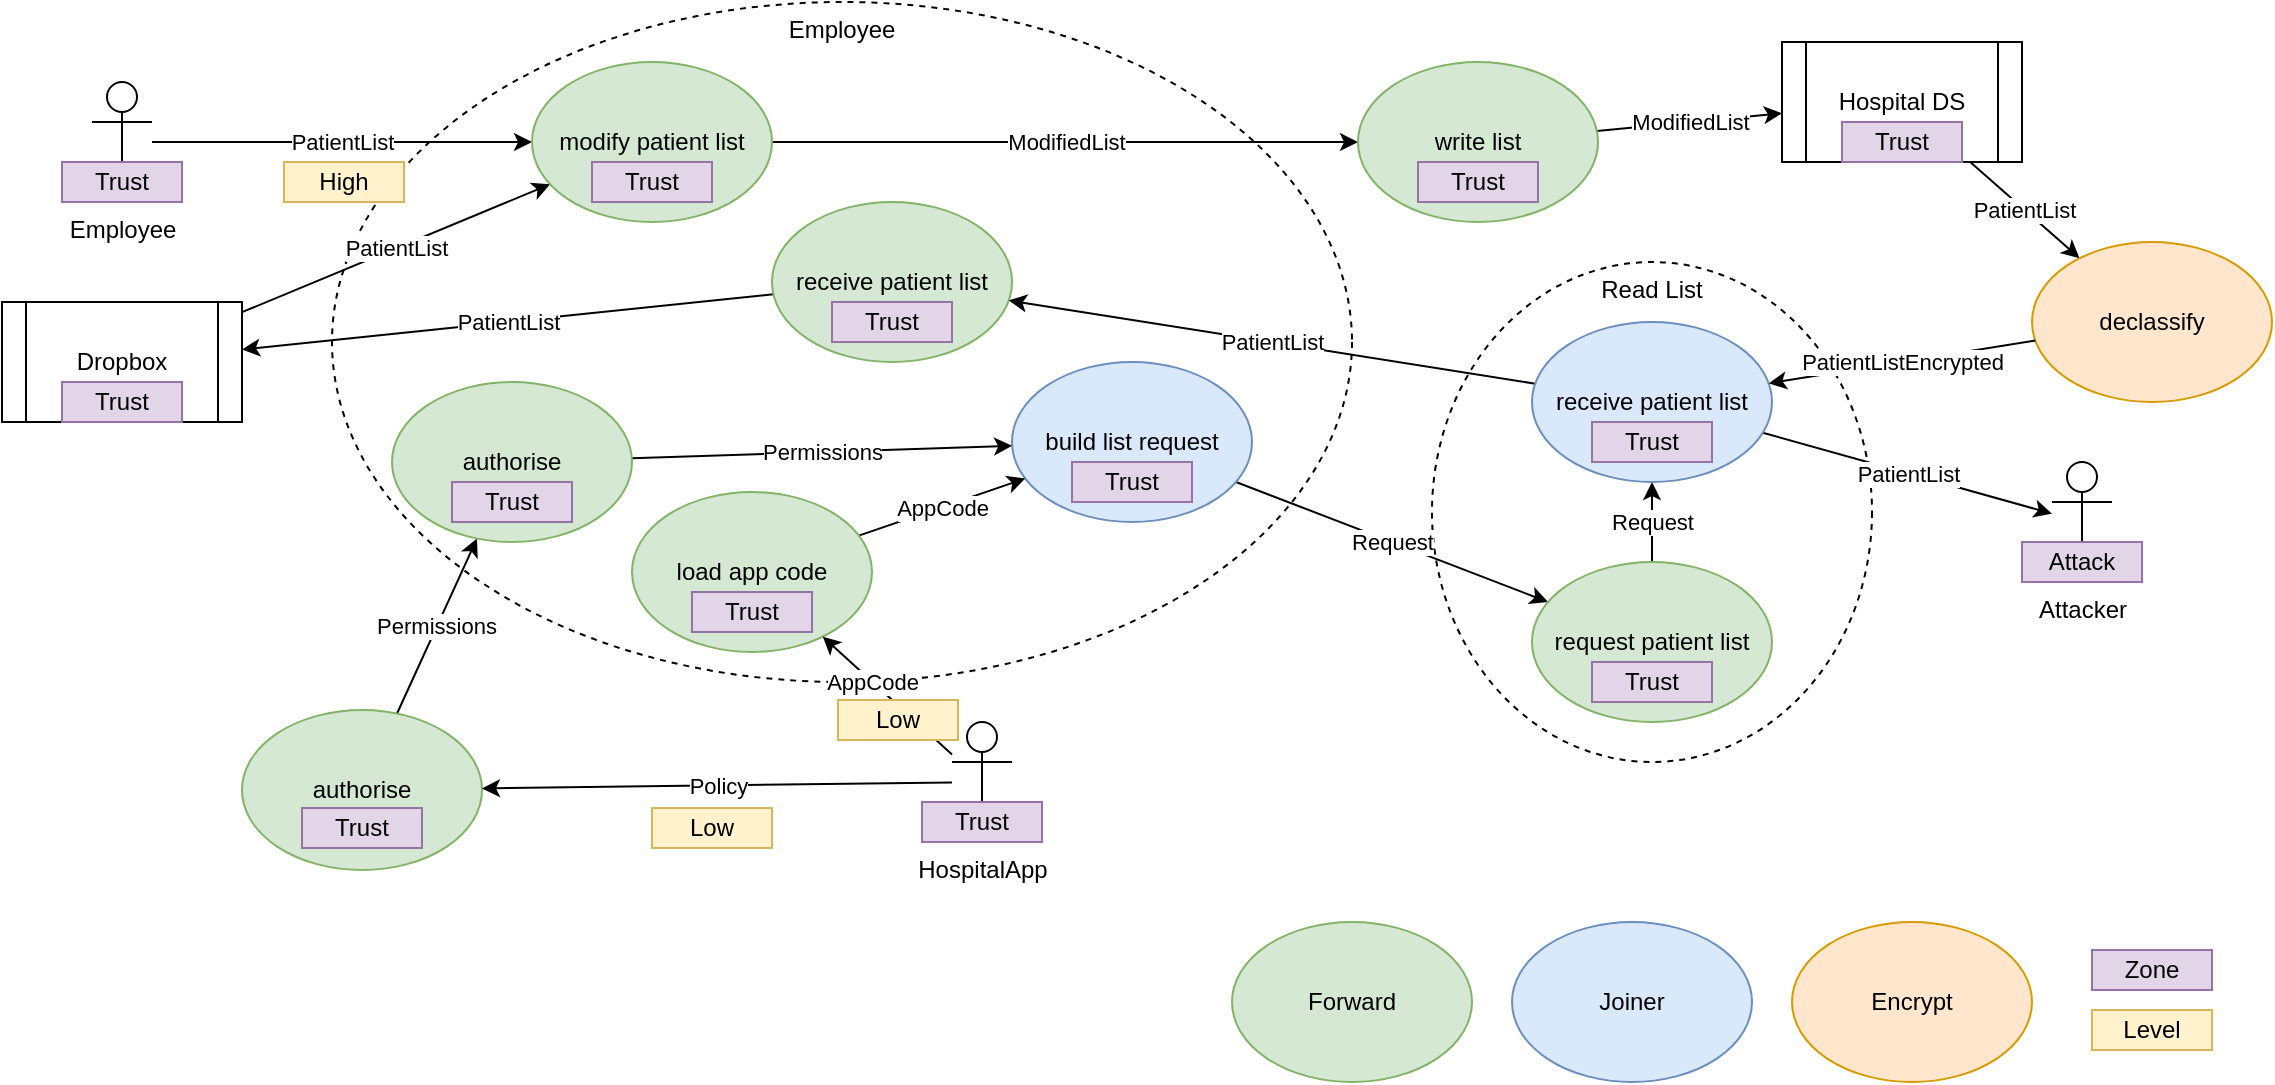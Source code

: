 <mxfile version="13.6.4" type="device" pages="2"><diagram name="Hospital" id="rNz2ir3O65T7I72oW2Qm"><mxGraphModel dx="1422" dy="791" grid="1" gridSize="10" guides="1" tooltips="1" connect="1" arrows="1" fold="1" page="1" pageScale="1" pageWidth="1169" pageHeight="827" math="0" shadow="0"><root><mxCell id="ROFOeFxNhipscxNaqj9n-0"/><mxCell id="ROFOeFxNhipscxNaqj9n-1" parent="ROFOeFxNhipscxNaqj9n-0"/><mxCell id="ROFOeFxNhipscxNaqj9n-2" value="Read List" style="ellipse;whiteSpace=wrap;html=1;verticalAlign=top;dashed=1;" vertex="1" parent="ROFOeFxNhipscxNaqj9n-1"><mxGeometry x="720" y="190" width="220" height="250" as="geometry"/></mxCell><mxCell id="ROFOeFxNhipscxNaqj9n-3" value="Employee" style="ellipse;whiteSpace=wrap;html=1;verticalAlign=top;dashed=1;" vertex="1" parent="ROFOeFxNhipscxNaqj9n-1"><mxGeometry x="170" y="60" width="510" height="340" as="geometry"/></mxCell><mxCell id="ROFOeFxNhipscxNaqj9n-4" value="PatientList" style="rounded=0;orthogonalLoop=1;jettySize=auto;html=1;" edge="1" parent="ROFOeFxNhipscxNaqj9n-1" source="ROFOeFxNhipscxNaqj9n-5" target="ROFOeFxNhipscxNaqj9n-9"><mxGeometry relative="1" as="geometry"/></mxCell><mxCell id="ROFOeFxNhipscxNaqj9n-5" value="Employee" style="shape=umlActor;verticalLabelPosition=bottom;verticalAlign=top;html=1;outlineConnect=0;" vertex="1" parent="ROFOeFxNhipscxNaqj9n-1"><mxGeometry x="50" y="100" width="30" height="60" as="geometry"/></mxCell><mxCell id="ROFOeFxNhipscxNaqj9n-6" value="PatientList" style="edgeStyle=none;rounded=0;orthogonalLoop=1;jettySize=auto;html=1;" edge="1" parent="ROFOeFxNhipscxNaqj9n-1" source="ROFOeFxNhipscxNaqj9n-7" target="ROFOeFxNhipscxNaqj9n-9"><mxGeometry relative="1" as="geometry"/></mxCell><mxCell id="ROFOeFxNhipscxNaqj9n-7" value="Dropbox" style="shape=process;whiteSpace=wrap;html=1;backgroundOutline=1;" vertex="1" parent="ROFOeFxNhipscxNaqj9n-1"><mxGeometry x="5" y="210" width="120" height="60" as="geometry"/></mxCell><mxCell id="ROFOeFxNhipscxNaqj9n-8" value="ModifiedList" style="edgeStyle=none;rounded=0;orthogonalLoop=1;jettySize=auto;html=1;" edge="1" parent="ROFOeFxNhipscxNaqj9n-1" source="ROFOeFxNhipscxNaqj9n-9" target="ROFOeFxNhipscxNaqj9n-21"><mxGeometry relative="1" as="geometry"/></mxCell><mxCell id="ROFOeFxNhipscxNaqj9n-9" value="modify patient list" style="ellipse;whiteSpace=wrap;html=1;fillColor=#d5e8d4;strokeColor=#82b366;" vertex="1" parent="ROFOeFxNhipscxNaqj9n-1"><mxGeometry x="270" y="90" width="120" height="80" as="geometry"/></mxCell><mxCell id="ROFOeFxNhipscxNaqj9n-10" value="PatientList" style="edgeStyle=none;rounded=0;orthogonalLoop=1;jettySize=auto;html=1;" edge="1" parent="ROFOeFxNhipscxNaqj9n-1" source="ROFOeFxNhipscxNaqj9n-11" target="ROFOeFxNhipscxNaqj9n-7"><mxGeometry relative="1" as="geometry"/></mxCell><mxCell id="ROFOeFxNhipscxNaqj9n-11" value="receive patient list" style="ellipse;whiteSpace=wrap;html=1;fillColor=#d5e8d4;strokeColor=#82b366;" vertex="1" parent="ROFOeFxNhipscxNaqj9n-1"><mxGeometry x="390" y="160" width="120" height="80" as="geometry"/></mxCell><mxCell id="ROFOeFxNhipscxNaqj9n-12" value="Request" style="edgeStyle=none;rounded=0;orthogonalLoop=1;jettySize=auto;html=1;" edge="1" parent="ROFOeFxNhipscxNaqj9n-1" source="ROFOeFxNhipscxNaqj9n-13" target="ROFOeFxNhipscxNaqj9n-25"><mxGeometry relative="1" as="geometry"/></mxCell><mxCell id="ROFOeFxNhipscxNaqj9n-13" value="build list request" style="ellipse;whiteSpace=wrap;html=1;fillColor=#dae8fc;strokeColor=#6c8ebf;" vertex="1" parent="ROFOeFxNhipscxNaqj9n-1"><mxGeometry x="510" y="240" width="120" height="80" as="geometry"/></mxCell><mxCell id="ROFOeFxNhipscxNaqj9n-14" value="AppCode" style="edgeStyle=none;rounded=0;orthogonalLoop=1;jettySize=auto;html=1;" edge="1" parent="ROFOeFxNhipscxNaqj9n-1" source="ROFOeFxNhipscxNaqj9n-15" target="ROFOeFxNhipscxNaqj9n-13"><mxGeometry relative="1" as="geometry"/></mxCell><mxCell id="ROFOeFxNhipscxNaqj9n-15" value="load app code" style="ellipse;whiteSpace=wrap;html=1;fillColor=#d5e8d4;strokeColor=#82b366;" vertex="1" parent="ROFOeFxNhipscxNaqj9n-1"><mxGeometry x="320" y="305" width="120" height="80" as="geometry"/></mxCell><mxCell id="ROFOeFxNhipscxNaqj9n-16" value="Permissions" style="edgeStyle=none;rounded=0;orthogonalLoop=1;jettySize=auto;html=1;" edge="1" parent="ROFOeFxNhipscxNaqj9n-1" source="ROFOeFxNhipscxNaqj9n-17" target="ROFOeFxNhipscxNaqj9n-19"><mxGeometry relative="1" as="geometry"/></mxCell><mxCell id="ROFOeFxNhipscxNaqj9n-17" value="authorise" style="ellipse;whiteSpace=wrap;html=1;fillColor=#d5e8d4;strokeColor=#82b366;" vertex="1" parent="ROFOeFxNhipscxNaqj9n-1"><mxGeometry x="125" y="414" width="120" height="80" as="geometry"/></mxCell><mxCell id="ROFOeFxNhipscxNaqj9n-18" value="Permissions" style="edgeStyle=none;rounded=0;orthogonalLoop=1;jettySize=auto;html=1;" edge="1" parent="ROFOeFxNhipscxNaqj9n-1" source="ROFOeFxNhipscxNaqj9n-19" target="ROFOeFxNhipscxNaqj9n-13"><mxGeometry relative="1" as="geometry"/></mxCell><mxCell id="ROFOeFxNhipscxNaqj9n-19" value="authorise" style="ellipse;whiteSpace=wrap;html=1;fillColor=#d5e8d4;strokeColor=#82b366;" vertex="1" parent="ROFOeFxNhipscxNaqj9n-1"><mxGeometry x="200" y="250" width="120" height="80" as="geometry"/></mxCell><mxCell id="ROFOeFxNhipscxNaqj9n-20" value="ModifiedList" style="edgeStyle=none;rounded=0;orthogonalLoop=1;jettySize=auto;html=1;" edge="1" parent="ROFOeFxNhipscxNaqj9n-1" source="ROFOeFxNhipscxNaqj9n-21" target="ROFOeFxNhipscxNaqj9n-23"><mxGeometry relative="1" as="geometry"/></mxCell><mxCell id="ROFOeFxNhipscxNaqj9n-21" value="write list" style="ellipse;whiteSpace=wrap;html=1;fillColor=#d5e8d4;strokeColor=#82b366;" vertex="1" parent="ROFOeFxNhipscxNaqj9n-1"><mxGeometry x="683" y="90" width="120" height="80" as="geometry"/></mxCell><mxCell id="ROFOeFxNhipscxNaqj9n-56" value="PatientList" style="edgeStyle=none;rounded=0;orthogonalLoop=1;jettySize=auto;html=1;" edge="1" parent="ROFOeFxNhipscxNaqj9n-1" source="ROFOeFxNhipscxNaqj9n-23" target="ROFOeFxNhipscxNaqj9n-55"><mxGeometry relative="1" as="geometry"/></mxCell><mxCell id="ROFOeFxNhipscxNaqj9n-23" value="Hospital DS" style="shape=process;whiteSpace=wrap;html=1;backgroundOutline=1;" vertex="1" parent="ROFOeFxNhipscxNaqj9n-1"><mxGeometry x="895" y="80" width="120" height="60" as="geometry"/></mxCell><mxCell id="ROFOeFxNhipscxNaqj9n-24" value="Request" style="edgeStyle=none;rounded=0;orthogonalLoop=1;jettySize=auto;html=1;" edge="1" parent="ROFOeFxNhipscxNaqj9n-1" source="ROFOeFxNhipscxNaqj9n-25" target="ROFOeFxNhipscxNaqj9n-28"><mxGeometry relative="1" as="geometry"><mxPoint x="1090" y="440" as="sourcePoint"/><mxPoint x="1010" y="420" as="targetPoint"/></mxGeometry></mxCell><mxCell id="ROFOeFxNhipscxNaqj9n-25" value="request patient list" style="ellipse;whiteSpace=wrap;html=1;fillColor=#d5e8d4;strokeColor=#82b366;" vertex="1" parent="ROFOeFxNhipscxNaqj9n-1"><mxGeometry x="770" y="340" width="120" height="80" as="geometry"/></mxCell><mxCell id="ROFOeFxNhipscxNaqj9n-26" value="PatientList" style="edgeStyle=none;rounded=0;orthogonalLoop=1;jettySize=auto;html=1;" edge="1" parent="ROFOeFxNhipscxNaqj9n-1" source="ROFOeFxNhipscxNaqj9n-28" target="ROFOeFxNhipscxNaqj9n-11"><mxGeometry relative="1" as="geometry"><Array as="points"/></mxGeometry></mxCell><mxCell id="ROFOeFxNhipscxNaqj9n-27" value="PatientList" style="edgeStyle=none;rounded=0;orthogonalLoop=1;jettySize=auto;html=1;" edge="1" parent="ROFOeFxNhipscxNaqj9n-1" source="ROFOeFxNhipscxNaqj9n-28" target="ROFOeFxNhipscxNaqj9n-29"><mxGeometry relative="1" as="geometry"/></mxCell><mxCell id="ROFOeFxNhipscxNaqj9n-28" value="receive patient list" style="ellipse;whiteSpace=wrap;html=1;fillColor=#dae8fc;strokeColor=#6c8ebf;" vertex="1" parent="ROFOeFxNhipscxNaqj9n-1"><mxGeometry x="770" y="220" width="120" height="80" as="geometry"/></mxCell><mxCell id="ROFOeFxNhipscxNaqj9n-29" value="Attacker" style="shape=umlActor;verticalLabelPosition=bottom;verticalAlign=top;html=1;outlineConnect=0;" vertex="1" parent="ROFOeFxNhipscxNaqj9n-1"><mxGeometry x="1030" y="290" width="30" height="60" as="geometry"/></mxCell><mxCell id="ROFOeFxNhipscxNaqj9n-30" value="AppCode" style="edgeStyle=none;rounded=0;orthogonalLoop=1;jettySize=auto;html=1;" edge="1" parent="ROFOeFxNhipscxNaqj9n-1" source="ROFOeFxNhipscxNaqj9n-32" target="ROFOeFxNhipscxNaqj9n-15"><mxGeometry x="0.235" relative="1" as="geometry"><mxPoint as="offset"/></mxGeometry></mxCell><mxCell id="ROFOeFxNhipscxNaqj9n-31" value="Policy" style="edgeStyle=none;rounded=0;orthogonalLoop=1;jettySize=auto;html=1;" edge="1" parent="ROFOeFxNhipscxNaqj9n-1" source="ROFOeFxNhipscxNaqj9n-32" target="ROFOeFxNhipscxNaqj9n-17"><mxGeometry relative="1" as="geometry"/></mxCell><mxCell id="ROFOeFxNhipscxNaqj9n-32" value="HospitalApp" style="shape=umlActor;verticalLabelPosition=bottom;verticalAlign=top;html=1;outlineConnect=0;" vertex="1" parent="ROFOeFxNhipscxNaqj9n-1"><mxGeometry x="480" y="420" width="30" height="60" as="geometry"/></mxCell><mxCell id="ROFOeFxNhipscxNaqj9n-33" value="Forward" style="ellipse;whiteSpace=wrap;html=1;fillColor=#d5e8d4;strokeColor=#82b366;" vertex="1" parent="ROFOeFxNhipscxNaqj9n-1"><mxGeometry x="620" y="520" width="120" height="80" as="geometry"/></mxCell><mxCell id="ROFOeFxNhipscxNaqj9n-34" value="Joiner" style="ellipse;whiteSpace=wrap;html=1;fillColor=#dae8fc;strokeColor=#6c8ebf;" vertex="1" parent="ROFOeFxNhipscxNaqj9n-1"><mxGeometry x="760" y="520" width="120" height="80" as="geometry"/></mxCell><mxCell id="ROFOeFxNhipscxNaqj9n-35" value="Encrypt" style="ellipse;whiteSpace=wrap;html=1;fillColor=#ffe6cc;strokeColor=#d79b00;" vertex="1" parent="ROFOeFxNhipscxNaqj9n-1"><mxGeometry x="900" y="520" width="120" height="80" as="geometry"/></mxCell><mxCell id="ROFOeFxNhipscxNaqj9n-36" value="Zone" style="text;html=1;strokeColor=#9673a6;fillColor=#e1d5e7;align=center;verticalAlign=middle;whiteSpace=wrap;rounded=0;" vertex="1" parent="ROFOeFxNhipscxNaqj9n-1"><mxGeometry x="1050" y="534" width="60" height="20" as="geometry"/></mxCell><mxCell id="ROFOeFxNhipscxNaqj9n-37" value="Level" style="text;html=1;strokeColor=#d6b656;fillColor=#fff2cc;align=center;verticalAlign=middle;whiteSpace=wrap;rounded=0;" vertex="1" parent="ROFOeFxNhipscxNaqj9n-1"><mxGeometry x="1050" y="564" width="60" height="20" as="geometry"/></mxCell><mxCell id="ROFOeFxNhipscxNaqj9n-38" value="Trust" style="text;html=1;strokeColor=#9673a6;fillColor=#e1d5e7;align=center;verticalAlign=middle;whiteSpace=wrap;rounded=0;" vertex="1" parent="ROFOeFxNhipscxNaqj9n-1"><mxGeometry x="35" y="140" width="60" height="20" as="geometry"/></mxCell><mxCell id="ROFOeFxNhipscxNaqj9n-39" value="Trust" style="text;html=1;strokeColor=#9673a6;fillColor=#e1d5e7;align=center;verticalAlign=middle;whiteSpace=wrap;rounded=0;" vertex="1" parent="ROFOeFxNhipscxNaqj9n-1"><mxGeometry x="35" y="250" width="60" height="20" as="geometry"/></mxCell><mxCell id="ROFOeFxNhipscxNaqj9n-40" value="Trust" style="text;html=1;strokeColor=#9673a6;fillColor=#e1d5e7;align=center;verticalAlign=middle;whiteSpace=wrap;rounded=0;" vertex="1" parent="ROFOeFxNhipscxNaqj9n-1"><mxGeometry x="925" y="120" width="60" height="20" as="geometry"/></mxCell><mxCell id="ROFOeFxNhipscxNaqj9n-41" value="Trust" style="text;html=1;strokeColor=#9673a6;fillColor=#e1d5e7;align=center;verticalAlign=middle;whiteSpace=wrap;rounded=0;" vertex="1" parent="ROFOeFxNhipscxNaqj9n-1"><mxGeometry x="465" y="460" width="60" height="20" as="geometry"/></mxCell><mxCell id="ROFOeFxNhipscxNaqj9n-42" value="Attack" style="text;html=1;strokeColor=#9673a6;fillColor=#e1d5e7;align=center;verticalAlign=middle;whiteSpace=wrap;rounded=0;" vertex="1" parent="ROFOeFxNhipscxNaqj9n-1"><mxGeometry x="1015" y="330" width="60" height="20" as="geometry"/></mxCell><mxCell id="ROFOeFxNhipscxNaqj9n-43" value="Trust" style="text;html=1;strokeColor=#9673a6;fillColor=#e1d5e7;align=center;verticalAlign=middle;whiteSpace=wrap;rounded=0;" vertex="1" parent="ROFOeFxNhipscxNaqj9n-1"><mxGeometry x="713" y="140" width="60" height="20" as="geometry"/></mxCell><mxCell id="ROFOeFxNhipscxNaqj9n-44" value="Trust" style="text;html=1;strokeColor=#9673a6;fillColor=#e1d5e7;align=center;verticalAlign=middle;whiteSpace=wrap;rounded=0;" vertex="1" parent="ROFOeFxNhipscxNaqj9n-1"><mxGeometry x="800" y="270" width="60" height="20" as="geometry"/></mxCell><mxCell id="ROFOeFxNhipscxNaqj9n-45" value="Trust" style="text;html=1;strokeColor=#9673a6;fillColor=#e1d5e7;align=center;verticalAlign=middle;whiteSpace=wrap;rounded=0;" vertex="1" parent="ROFOeFxNhipscxNaqj9n-1"><mxGeometry x="800" y="390" width="60" height="20" as="geometry"/></mxCell><mxCell id="ROFOeFxNhipscxNaqj9n-46" value="Trust" style="text;html=1;strokeColor=#9673a6;fillColor=#e1d5e7;align=center;verticalAlign=middle;whiteSpace=wrap;rounded=0;" vertex="1" parent="ROFOeFxNhipscxNaqj9n-1"><mxGeometry x="300" y="140" width="60" height="20" as="geometry"/></mxCell><mxCell id="ROFOeFxNhipscxNaqj9n-47" value="Trust" style="text;html=1;strokeColor=#9673a6;fillColor=#e1d5e7;align=center;verticalAlign=middle;whiteSpace=wrap;rounded=0;" vertex="1" parent="ROFOeFxNhipscxNaqj9n-1"><mxGeometry x="420" y="210" width="60" height="20" as="geometry"/></mxCell><mxCell id="ROFOeFxNhipscxNaqj9n-48" value="Trust" style="text;html=1;strokeColor=#9673a6;fillColor=#e1d5e7;align=center;verticalAlign=middle;whiteSpace=wrap;rounded=0;" vertex="1" parent="ROFOeFxNhipscxNaqj9n-1"><mxGeometry x="540" y="290" width="60" height="20" as="geometry"/></mxCell><mxCell id="ROFOeFxNhipscxNaqj9n-49" value="Trust" style="text;html=1;strokeColor=#9673a6;fillColor=#e1d5e7;align=center;verticalAlign=middle;whiteSpace=wrap;rounded=0;" vertex="1" parent="ROFOeFxNhipscxNaqj9n-1"><mxGeometry x="350" y="355" width="60" height="20" as="geometry"/></mxCell><mxCell id="ROFOeFxNhipscxNaqj9n-50" value="Trust" style="text;html=1;strokeColor=#9673a6;fillColor=#e1d5e7;align=center;verticalAlign=middle;whiteSpace=wrap;rounded=0;" vertex="1" parent="ROFOeFxNhipscxNaqj9n-1"><mxGeometry x="230" y="300" width="60" height="20" as="geometry"/></mxCell><mxCell id="ROFOeFxNhipscxNaqj9n-51" value="Trust" style="text;html=1;strokeColor=#9673a6;fillColor=#e1d5e7;align=center;verticalAlign=middle;whiteSpace=wrap;rounded=0;" vertex="1" parent="ROFOeFxNhipscxNaqj9n-1"><mxGeometry x="155" y="463" width="60" height="20" as="geometry"/></mxCell><mxCell id="ROFOeFxNhipscxNaqj9n-52" value="Low" style="text;html=1;strokeColor=#d6b656;fillColor=#fff2cc;align=center;verticalAlign=middle;whiteSpace=wrap;rounded=0;" vertex="1" parent="ROFOeFxNhipscxNaqj9n-1"><mxGeometry x="330" y="463" width="60" height="20" as="geometry"/></mxCell><mxCell id="ROFOeFxNhipscxNaqj9n-53" value="Low" style="text;html=1;strokeColor=#d6b656;fillColor=#fff2cc;align=center;verticalAlign=middle;whiteSpace=wrap;rounded=0;" vertex="1" parent="ROFOeFxNhipscxNaqj9n-1"><mxGeometry x="423" y="409" width="60" height="20" as="geometry"/></mxCell><mxCell id="ROFOeFxNhipscxNaqj9n-54" value="High" style="text;html=1;strokeColor=#d6b656;fillColor=#fff2cc;align=center;verticalAlign=middle;whiteSpace=wrap;rounded=0;" vertex="1" parent="ROFOeFxNhipscxNaqj9n-1"><mxGeometry x="146" y="140" width="60" height="20" as="geometry"/></mxCell><mxCell id="ROFOeFxNhipscxNaqj9n-55" value="declassify" style="ellipse;whiteSpace=wrap;html=1;fillColor=#ffe6cc;strokeColor=#d79b00;" vertex="1" parent="ROFOeFxNhipscxNaqj9n-1"><mxGeometry x="1020" y="180" width="120" height="80" as="geometry"/></mxCell><mxCell id="ROFOeFxNhipscxNaqj9n-57" value="PatientListEncrypted" style="edgeStyle=none;rounded=0;orthogonalLoop=1;jettySize=auto;html=1;" edge="1" parent="ROFOeFxNhipscxNaqj9n-1" source="ROFOeFxNhipscxNaqj9n-55" target="ROFOeFxNhipscxNaqj9n-28"><mxGeometry relative="1" as="geometry"><mxPoint x="840" y="60" as="sourcePoint"/><mxPoint x="988.974" y="107.947" as="targetPoint"/><Array as="points"/></mxGeometry></mxCell></root></mxGraphModel></diagram><diagram name="Hospital with Violation" id="ZZKYwUjUzNyu3GeKPgZn"><mxGraphModel dx="1422" dy="791" grid="1" gridSize="10" guides="1" tooltips="1" connect="1" arrows="1" fold="1" page="1" pageScale="1" pageWidth="1169" pageHeight="827" math="0" shadow="0"><root><mxCell id="F29F2EAWzsIGlsi6P-zE-0"/><mxCell id="F29F2EAWzsIGlsi6P-zE-1" parent="F29F2EAWzsIGlsi6P-zE-0"/><mxCell id="F29F2EAWzsIGlsi6P-zE-2" value="Read List" style="ellipse;whiteSpace=wrap;html=1;verticalAlign=top;dashed=1;" vertex="1" parent="F29F2EAWzsIGlsi6P-zE-1"><mxGeometry x="720" y="190" width="220" height="250" as="geometry"/></mxCell><mxCell id="F29F2EAWzsIGlsi6P-zE-3" value="Employee" style="ellipse;whiteSpace=wrap;html=1;verticalAlign=top;dashed=1;" vertex="1" parent="F29F2EAWzsIGlsi6P-zE-1"><mxGeometry x="170" y="60" width="510" height="340" as="geometry"/></mxCell><mxCell id="F29F2EAWzsIGlsi6P-zE-4" value="PatientList" style="rounded=0;orthogonalLoop=1;jettySize=auto;html=1;" edge="1" parent="F29F2EAWzsIGlsi6P-zE-1" source="F29F2EAWzsIGlsi6P-zE-5" target="F29F2EAWzsIGlsi6P-zE-9"><mxGeometry relative="1" as="geometry"/></mxCell><mxCell id="F29F2EAWzsIGlsi6P-zE-5" value="Employee" style="shape=umlActor;verticalLabelPosition=bottom;verticalAlign=top;html=1;outlineConnect=0;" vertex="1" parent="F29F2EAWzsIGlsi6P-zE-1"><mxGeometry x="50" y="100" width="30" height="60" as="geometry"/></mxCell><mxCell id="F29F2EAWzsIGlsi6P-zE-6" value="PatientList" style="edgeStyle=none;rounded=0;orthogonalLoop=1;jettySize=auto;html=1;" edge="1" parent="F29F2EAWzsIGlsi6P-zE-1" source="F29F2EAWzsIGlsi6P-zE-7" target="F29F2EAWzsIGlsi6P-zE-9"><mxGeometry relative="1" as="geometry"/></mxCell><mxCell id="F29F2EAWzsIGlsi6P-zE-7" value="Dropbox" style="shape=process;whiteSpace=wrap;html=1;backgroundOutline=1;" vertex="1" parent="F29F2EAWzsIGlsi6P-zE-1"><mxGeometry x="5" y="210" width="120" height="60" as="geometry"/></mxCell><mxCell id="F29F2EAWzsIGlsi6P-zE-8" value="ModifiedList" style="edgeStyle=none;rounded=0;orthogonalLoop=1;jettySize=auto;html=1;" edge="1" parent="F29F2EAWzsIGlsi6P-zE-1" source="F29F2EAWzsIGlsi6P-zE-9" target="F29F2EAWzsIGlsi6P-zE-21"><mxGeometry relative="1" as="geometry"/></mxCell><mxCell id="F29F2EAWzsIGlsi6P-zE-9" value="modify patient list" style="ellipse;whiteSpace=wrap;html=1;fillColor=#d5e8d4;strokeColor=#82b366;" vertex="1" parent="F29F2EAWzsIGlsi6P-zE-1"><mxGeometry x="270" y="90" width="120" height="80" as="geometry"/></mxCell><mxCell id="F29F2EAWzsIGlsi6P-zE-10" value="PatientList" style="edgeStyle=none;rounded=0;orthogonalLoop=1;jettySize=auto;html=1;" edge="1" parent="F29F2EAWzsIGlsi6P-zE-1" source="F29F2EAWzsIGlsi6P-zE-11" target="F29F2EAWzsIGlsi6P-zE-7"><mxGeometry relative="1" as="geometry"/></mxCell><mxCell id="F29F2EAWzsIGlsi6P-zE-11" value="receive patient list" style="ellipse;whiteSpace=wrap;html=1;fillColor=#d5e8d4;strokeColor=#82b366;" vertex="1" parent="F29F2EAWzsIGlsi6P-zE-1"><mxGeometry x="390" y="160" width="120" height="80" as="geometry"/></mxCell><mxCell id="F29F2EAWzsIGlsi6P-zE-12" value="Request" style="edgeStyle=none;rounded=0;orthogonalLoop=1;jettySize=auto;html=1;" edge="1" parent="F29F2EAWzsIGlsi6P-zE-1" source="F29F2EAWzsIGlsi6P-zE-13" target="F29F2EAWzsIGlsi6P-zE-25"><mxGeometry relative="1" as="geometry"/></mxCell><mxCell id="F29F2EAWzsIGlsi6P-zE-13" value="build list request" style="ellipse;whiteSpace=wrap;html=1;fillColor=#dae8fc;strokeColor=#6c8ebf;" vertex="1" parent="F29F2EAWzsIGlsi6P-zE-1"><mxGeometry x="510" y="240" width="120" height="80" as="geometry"/></mxCell><mxCell id="F29F2EAWzsIGlsi6P-zE-14" value="AppCode" style="edgeStyle=none;rounded=0;orthogonalLoop=1;jettySize=auto;html=1;" edge="1" parent="F29F2EAWzsIGlsi6P-zE-1" source="F29F2EAWzsIGlsi6P-zE-15" target="F29F2EAWzsIGlsi6P-zE-13"><mxGeometry relative="1" as="geometry"/></mxCell><mxCell id="F29F2EAWzsIGlsi6P-zE-15" value="load app code" style="ellipse;whiteSpace=wrap;html=1;fillColor=#d5e8d4;strokeColor=#82b366;" vertex="1" parent="F29F2EAWzsIGlsi6P-zE-1"><mxGeometry x="320" y="305" width="120" height="80" as="geometry"/></mxCell><mxCell id="F29F2EAWzsIGlsi6P-zE-16" value="Permissions" style="edgeStyle=none;rounded=0;orthogonalLoop=1;jettySize=auto;html=1;" edge="1" parent="F29F2EAWzsIGlsi6P-zE-1" source="F29F2EAWzsIGlsi6P-zE-17" target="F29F2EAWzsIGlsi6P-zE-19"><mxGeometry relative="1" as="geometry"/></mxCell><mxCell id="F29F2EAWzsIGlsi6P-zE-17" value="authorise" style="ellipse;whiteSpace=wrap;html=1;fillColor=#d5e8d4;strokeColor=#82b366;" vertex="1" parent="F29F2EAWzsIGlsi6P-zE-1"><mxGeometry x="125" y="414" width="120" height="80" as="geometry"/></mxCell><mxCell id="F29F2EAWzsIGlsi6P-zE-18" value="Permissions" style="edgeStyle=none;rounded=0;orthogonalLoop=1;jettySize=auto;html=1;" edge="1" parent="F29F2EAWzsIGlsi6P-zE-1" source="F29F2EAWzsIGlsi6P-zE-19" target="F29F2EAWzsIGlsi6P-zE-13"><mxGeometry relative="1" as="geometry"/></mxCell><mxCell id="F29F2EAWzsIGlsi6P-zE-19" value="authorise" style="ellipse;whiteSpace=wrap;html=1;fillColor=#d5e8d4;strokeColor=#82b366;" vertex="1" parent="F29F2EAWzsIGlsi6P-zE-1"><mxGeometry x="200" y="250" width="120" height="80" as="geometry"/></mxCell><mxCell id="F29F2EAWzsIGlsi6P-zE-20" value="ModifiedList" style="edgeStyle=none;rounded=0;orthogonalLoop=1;jettySize=auto;html=1;" edge="1" parent="F29F2EAWzsIGlsi6P-zE-1" source="F29F2EAWzsIGlsi6P-zE-21" target="F29F2EAWzsIGlsi6P-zE-23"><mxGeometry relative="1" as="geometry"/></mxCell><mxCell id="F29F2EAWzsIGlsi6P-zE-21" value="write list" style="ellipse;whiteSpace=wrap;html=1;fillColor=#d5e8d4;strokeColor=#82b366;" vertex="1" parent="F29F2EAWzsIGlsi6P-zE-1"><mxGeometry x="683" y="90" width="120" height="80" as="geometry"/></mxCell><mxCell id="F29F2EAWzsIGlsi6P-zE-22" value="PatientList" style="edgeStyle=none;rounded=0;orthogonalLoop=1;jettySize=auto;html=1;" edge="1" parent="F29F2EAWzsIGlsi6P-zE-1" source="F29F2EAWzsIGlsi6P-zE-23" target="F29F2EAWzsIGlsi6P-zE-55"><mxGeometry relative="1" as="geometry"/></mxCell><mxCell id="F29F2EAWzsIGlsi6P-zE-23" value="Hospital DS" style="shape=process;whiteSpace=wrap;html=1;backgroundOutline=1;" vertex="1" parent="F29F2EAWzsIGlsi6P-zE-1"><mxGeometry x="895" y="80" width="120" height="60" as="geometry"/></mxCell><mxCell id="F29F2EAWzsIGlsi6P-zE-24" value="Request" style="edgeStyle=none;rounded=0;orthogonalLoop=1;jettySize=auto;html=1;" edge="1" parent="F29F2EAWzsIGlsi6P-zE-1" source="F29F2EAWzsIGlsi6P-zE-25" target="F29F2EAWzsIGlsi6P-zE-28"><mxGeometry relative="1" as="geometry"><mxPoint x="1090" y="440" as="sourcePoint"/><mxPoint x="1010" y="420" as="targetPoint"/></mxGeometry></mxCell><mxCell id="F29F2EAWzsIGlsi6P-zE-25" value="request patient list" style="ellipse;whiteSpace=wrap;html=1;fillColor=#d5e8d4;strokeColor=#82b366;" vertex="1" parent="F29F2EAWzsIGlsi6P-zE-1"><mxGeometry x="770" y="340" width="120" height="80" as="geometry"/></mxCell><mxCell id="F29F2EAWzsIGlsi6P-zE-26" value="PatientList" style="edgeStyle=none;rounded=0;orthogonalLoop=1;jettySize=auto;html=1;" edge="1" parent="F29F2EAWzsIGlsi6P-zE-1" source="F29F2EAWzsIGlsi6P-zE-28" target="F29F2EAWzsIGlsi6P-zE-11"><mxGeometry relative="1" as="geometry"><Array as="points"/></mxGeometry></mxCell><mxCell id="F29F2EAWzsIGlsi6P-zE-27" value="PatientList" style="edgeStyle=none;rounded=0;orthogonalLoop=1;jettySize=auto;html=1;" edge="1" parent="F29F2EAWzsIGlsi6P-zE-1" source="F29F2EAWzsIGlsi6P-zE-28" target="F29F2EAWzsIGlsi6P-zE-29"><mxGeometry relative="1" as="geometry"/></mxCell><mxCell id="F29F2EAWzsIGlsi6P-zE-28" value="receive patient list" style="ellipse;whiteSpace=wrap;html=1;fillColor=#dae8fc;strokeColor=#6c8ebf;" vertex="1" parent="F29F2EAWzsIGlsi6P-zE-1"><mxGeometry x="770" y="220" width="120" height="80" as="geometry"/></mxCell><mxCell id="F29F2EAWzsIGlsi6P-zE-29" value="Attacker" style="shape=umlActor;verticalLabelPosition=bottom;verticalAlign=top;html=1;outlineConnect=0;" vertex="1" parent="F29F2EAWzsIGlsi6P-zE-1"><mxGeometry x="1030" y="290" width="30" height="60" as="geometry"/></mxCell><mxCell id="F29F2EAWzsIGlsi6P-zE-30" value="AppCode" style="edgeStyle=none;rounded=0;orthogonalLoop=1;jettySize=auto;html=1;" edge="1" parent="F29F2EAWzsIGlsi6P-zE-1" source="F29F2EAWzsIGlsi6P-zE-32" target="F29F2EAWzsIGlsi6P-zE-15"><mxGeometry x="0.235" relative="1" as="geometry"><mxPoint as="offset"/></mxGeometry></mxCell><mxCell id="F29F2EAWzsIGlsi6P-zE-31" value="Policy" style="edgeStyle=none;rounded=0;orthogonalLoop=1;jettySize=auto;html=1;" edge="1" parent="F29F2EAWzsIGlsi6P-zE-1" source="F29F2EAWzsIGlsi6P-zE-32" target="F29F2EAWzsIGlsi6P-zE-17"><mxGeometry relative="1" as="geometry"/></mxCell><mxCell id="F29F2EAWzsIGlsi6P-zE-32" value="HospitalApp" style="shape=umlActor;verticalLabelPosition=bottom;verticalAlign=top;html=1;outlineConnect=0;" vertex="1" parent="F29F2EAWzsIGlsi6P-zE-1"><mxGeometry x="480" y="420" width="30" height="60" as="geometry"/></mxCell><mxCell id="F29F2EAWzsIGlsi6P-zE-33" value="Forward" style="ellipse;whiteSpace=wrap;html=1;fillColor=#d5e8d4;strokeColor=#82b366;" vertex="1" parent="F29F2EAWzsIGlsi6P-zE-1"><mxGeometry x="620" y="520" width="120" height="80" as="geometry"/></mxCell><mxCell id="F29F2EAWzsIGlsi6P-zE-34" value="Joiner" style="ellipse;whiteSpace=wrap;html=1;fillColor=#dae8fc;strokeColor=#6c8ebf;" vertex="1" parent="F29F2EAWzsIGlsi6P-zE-1"><mxGeometry x="760" y="520" width="120" height="80" as="geometry"/></mxCell><mxCell id="F29F2EAWzsIGlsi6P-zE-35" value="Encrypt" style="ellipse;whiteSpace=wrap;html=1;fillColor=#ffe6cc;strokeColor=#d79b00;" vertex="1" parent="F29F2EAWzsIGlsi6P-zE-1"><mxGeometry x="900" y="520" width="120" height="80" as="geometry"/></mxCell><mxCell id="F29F2EAWzsIGlsi6P-zE-36" value="Zone" style="text;html=1;strokeColor=#9673a6;fillColor=#e1d5e7;align=center;verticalAlign=middle;whiteSpace=wrap;rounded=0;" vertex="1" parent="F29F2EAWzsIGlsi6P-zE-1"><mxGeometry x="1050" y="534" width="60" height="20" as="geometry"/></mxCell><mxCell id="F29F2EAWzsIGlsi6P-zE-37" value="Level" style="text;html=1;strokeColor=#d6b656;fillColor=#fff2cc;align=center;verticalAlign=middle;whiteSpace=wrap;rounded=0;" vertex="1" parent="F29F2EAWzsIGlsi6P-zE-1"><mxGeometry x="1050" y="564" width="60" height="20" as="geometry"/></mxCell><mxCell id="F29F2EAWzsIGlsi6P-zE-38" value="Trust" style="text;html=1;strokeColor=#9673a6;fillColor=#e1d5e7;align=center;verticalAlign=middle;whiteSpace=wrap;rounded=0;" vertex="1" parent="F29F2EAWzsIGlsi6P-zE-1"><mxGeometry x="35" y="140" width="60" height="20" as="geometry"/></mxCell><mxCell id="F29F2EAWzsIGlsi6P-zE-39" value="Trust" style="text;html=1;strokeColor=#9673a6;fillColor=#e1d5e7;align=center;verticalAlign=middle;whiteSpace=wrap;rounded=0;" vertex="1" parent="F29F2EAWzsIGlsi6P-zE-1"><mxGeometry x="35" y="250" width="60" height="20" as="geometry"/></mxCell><mxCell id="F29F2EAWzsIGlsi6P-zE-40" value="Trust" style="text;html=1;strokeColor=#9673a6;fillColor=#e1d5e7;align=center;verticalAlign=middle;whiteSpace=wrap;rounded=0;" vertex="1" parent="F29F2EAWzsIGlsi6P-zE-1"><mxGeometry x="925" y="120" width="60" height="20" as="geometry"/></mxCell><mxCell id="F29F2EAWzsIGlsi6P-zE-41" value="Trust" style="text;html=1;strokeColor=#9673a6;fillColor=#e1d5e7;align=center;verticalAlign=middle;whiteSpace=wrap;rounded=0;" vertex="1" parent="F29F2EAWzsIGlsi6P-zE-1"><mxGeometry x="465" y="460" width="60" height="20" as="geometry"/></mxCell><mxCell id="F29F2EAWzsIGlsi6P-zE-42" value="Attack" style="text;html=1;strokeColor=#9673a6;fillColor=#e1d5e7;align=center;verticalAlign=middle;whiteSpace=wrap;rounded=0;" vertex="1" parent="F29F2EAWzsIGlsi6P-zE-1"><mxGeometry x="1015" y="330" width="60" height="20" as="geometry"/></mxCell><mxCell id="F29F2EAWzsIGlsi6P-zE-43" value="Trust" style="text;html=1;strokeColor=#9673a6;fillColor=#e1d5e7;align=center;verticalAlign=middle;whiteSpace=wrap;rounded=0;" vertex="1" parent="F29F2EAWzsIGlsi6P-zE-1"><mxGeometry x="713" y="140" width="60" height="20" as="geometry"/></mxCell><mxCell id="F29F2EAWzsIGlsi6P-zE-44" value="Trust" style="text;html=1;strokeColor=#9673a6;fillColor=#e1d5e7;align=center;verticalAlign=middle;whiteSpace=wrap;rounded=0;" vertex="1" parent="F29F2EAWzsIGlsi6P-zE-1"><mxGeometry x="800" y="270" width="60" height="20" as="geometry"/></mxCell><mxCell id="F29F2EAWzsIGlsi6P-zE-45" value="Trust" style="text;html=1;strokeColor=#9673a6;fillColor=#e1d5e7;align=center;verticalAlign=middle;whiteSpace=wrap;rounded=0;" vertex="1" parent="F29F2EAWzsIGlsi6P-zE-1"><mxGeometry x="800" y="390" width="60" height="20" as="geometry"/></mxCell><mxCell id="F29F2EAWzsIGlsi6P-zE-46" value="Trust" style="text;html=1;strokeColor=#9673a6;fillColor=#e1d5e7;align=center;verticalAlign=middle;whiteSpace=wrap;rounded=0;" vertex="1" parent="F29F2EAWzsIGlsi6P-zE-1"><mxGeometry x="300" y="140" width="60" height="20" as="geometry"/></mxCell><mxCell id="F29F2EAWzsIGlsi6P-zE-47" value="Trust" style="text;html=1;strokeColor=#9673a6;fillColor=#e1d5e7;align=center;verticalAlign=middle;whiteSpace=wrap;rounded=0;" vertex="1" parent="F29F2EAWzsIGlsi6P-zE-1"><mxGeometry x="420" y="210" width="60" height="20" as="geometry"/></mxCell><mxCell id="F29F2EAWzsIGlsi6P-zE-48" value="Trust" style="text;html=1;strokeColor=#9673a6;fillColor=#e1d5e7;align=center;verticalAlign=middle;whiteSpace=wrap;rounded=0;" vertex="1" parent="F29F2EAWzsIGlsi6P-zE-1"><mxGeometry x="540" y="290" width="60" height="20" as="geometry"/></mxCell><mxCell id="F29F2EAWzsIGlsi6P-zE-49" value="Trust" style="text;html=1;strokeColor=#9673a6;fillColor=#e1d5e7;align=center;verticalAlign=middle;whiteSpace=wrap;rounded=0;" vertex="1" parent="F29F2EAWzsIGlsi6P-zE-1"><mxGeometry x="350" y="355" width="60" height="20" as="geometry"/></mxCell><mxCell id="F29F2EAWzsIGlsi6P-zE-50" value="Trust" style="text;html=1;strokeColor=#9673a6;fillColor=#e1d5e7;align=center;verticalAlign=middle;whiteSpace=wrap;rounded=0;" vertex="1" parent="F29F2EAWzsIGlsi6P-zE-1"><mxGeometry x="230" y="300" width="60" height="20" as="geometry"/></mxCell><mxCell id="F29F2EAWzsIGlsi6P-zE-51" value="Trust" style="text;html=1;strokeColor=#9673a6;fillColor=#e1d5e7;align=center;verticalAlign=middle;whiteSpace=wrap;rounded=0;" vertex="1" parent="F29F2EAWzsIGlsi6P-zE-1"><mxGeometry x="155" y="463" width="60" height="20" as="geometry"/></mxCell><mxCell id="F29F2EAWzsIGlsi6P-zE-52" value="Low" style="text;html=1;strokeColor=#d6b656;fillColor=#fff2cc;align=center;verticalAlign=middle;whiteSpace=wrap;rounded=0;" vertex="1" parent="F29F2EAWzsIGlsi6P-zE-1"><mxGeometry x="330" y="463" width="60" height="20" as="geometry"/></mxCell><mxCell id="F29F2EAWzsIGlsi6P-zE-53" value="Low" style="text;html=1;strokeColor=#d6b656;fillColor=#fff2cc;align=center;verticalAlign=middle;whiteSpace=wrap;rounded=0;" vertex="1" parent="F29F2EAWzsIGlsi6P-zE-1"><mxGeometry x="423" y="409" width="60" height="20" as="geometry"/></mxCell><mxCell id="F29F2EAWzsIGlsi6P-zE-54" value="High" style="text;html=1;strokeColor=#d6b656;fillColor=#fff2cc;align=center;verticalAlign=middle;whiteSpace=wrap;rounded=0;" vertex="1" parent="F29F2EAWzsIGlsi6P-zE-1"><mxGeometry x="146" y="140" width="60" height="20" as="geometry"/></mxCell><mxCell id="F29F2EAWzsIGlsi6P-zE-55" value="declassify" style="ellipse;whiteSpace=wrap;html=1;fillColor=#ffe6cc;strokeColor=#d79b00;" vertex="1" parent="F29F2EAWzsIGlsi6P-zE-1"><mxGeometry x="1020" y="180" width="120" height="80" as="geometry"/></mxCell><mxCell id="F29F2EAWzsIGlsi6P-zE-56" value="PatientListEncrypted" style="edgeStyle=none;rounded=0;orthogonalLoop=1;jettySize=auto;html=1;" edge="1" parent="F29F2EAWzsIGlsi6P-zE-1" source="F29F2EAWzsIGlsi6P-zE-55" target="F29F2EAWzsIGlsi6P-zE-28"><mxGeometry relative="1" as="geometry"><mxPoint x="840" y="60" as="sourcePoint"/><mxPoint x="988.974" y="107.947" as="targetPoint"/><Array as="points"/></mxGeometry></mxCell><mxCell id="F29F2EAWzsIGlsi6P-zE-57" value="PatientList" style="edgeStyle=none;rounded=0;orthogonalLoop=1;jettySize=auto;html=1;strokeColor=#FF0303;fontColor=#FF0303;" edge="1" parent="F29F2EAWzsIGlsi6P-zE-1" source="F29F2EAWzsIGlsi6P-zE-23" target="F29F2EAWzsIGlsi6P-zE-28"><mxGeometry relative="1" as="geometry"><mxPoint x="989.091" y="140" as="sourcePoint"/><mxPoint x="1043.769" y="188.116" as="targetPoint"/></mxGeometry></mxCell><mxCell id="F29F2EAWzsIGlsi6P-zE-58" value="" style="endArrow=none;html=1;strokeColor=#FF0303;fontColor=#FF0303;strokeWidth=3;" edge="1" parent="F29F2EAWzsIGlsi6P-zE-1"><mxGeometry width="50" height="50" relative="1" as="geometry"><mxPoint x="1020" y="283" as="sourcePoint"/><mxPoint x="1140" y="163" as="targetPoint"/></mxGeometry></mxCell><mxCell id="F29F2EAWzsIGlsi6P-zE-59" value="" style="endArrow=none;html=1;strokeColor=#FF0303;fontColor=#FF0303;strokeWidth=3;" edge="1" parent="F29F2EAWzsIGlsi6P-zE-1"><mxGeometry width="50" height="50" relative="1" as="geometry"><mxPoint x="1140" y="283" as="sourcePoint"/><mxPoint x="1030" y="163" as="targetPoint"/></mxGeometry></mxCell></root></mxGraphModel></diagram></mxfile>